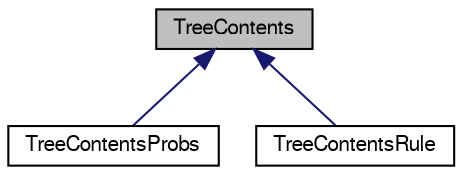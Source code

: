 digraph G
{
  edge [fontname="FreeSans",fontsize="10",labelfontname="FreeSans",labelfontsize="10"];
  node [fontname="FreeSans",fontsize="10",shape=record];
  Node1 [label="TreeContents",height=0.2,width=0.4,color="black", fillcolor="grey75", style="filled" fontcolor="black"];
  Node1 -> Node2 [dir="back",color="midnightblue",fontsize="10",style="solid",fontname="FreeSans"];
  Node2 [label="TreeContentsProbs",height=0.2,width=0.4,color="black", fillcolor="white", style="filled",URL="$classTreeContentsProbs.html",tooltip="Probabilites for a the features to have reached this leaf node."];
  Node1 -> Node3 [dir="back",color="midnightblue",fontsize="10",style="solid",fontname="FreeSans"];
  Node3 [label="TreeContentsRule",height=0.2,width=0.4,color="black", fillcolor="white", style="filled",URL="$classTreeContentsRule.html",tooltip="Rule for an internal node on which path a feature should take."];
}
